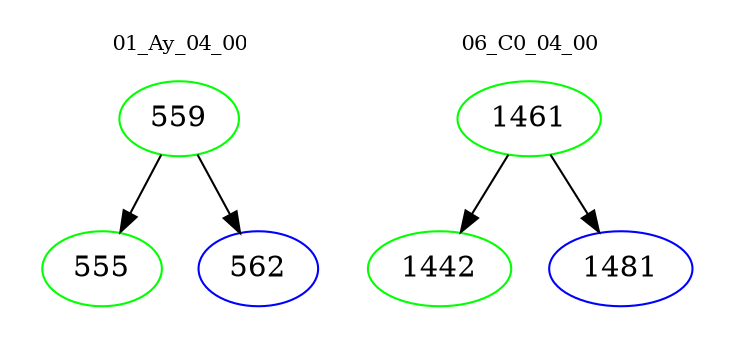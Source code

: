 digraph{
subgraph cluster_0 {
color = white
label = "01_Ay_04_00";
fontsize=10;
T0_559 [label="559", color="green"]
T0_559 -> T0_555 [color="black"]
T0_555 [label="555", color="green"]
T0_559 -> T0_562 [color="black"]
T0_562 [label="562", color="blue"]
}
subgraph cluster_1 {
color = white
label = "06_C0_04_00";
fontsize=10;
T1_1461 [label="1461", color="green"]
T1_1461 -> T1_1442 [color="black"]
T1_1442 [label="1442", color="green"]
T1_1461 -> T1_1481 [color="black"]
T1_1481 [label="1481", color="blue"]
}
}
